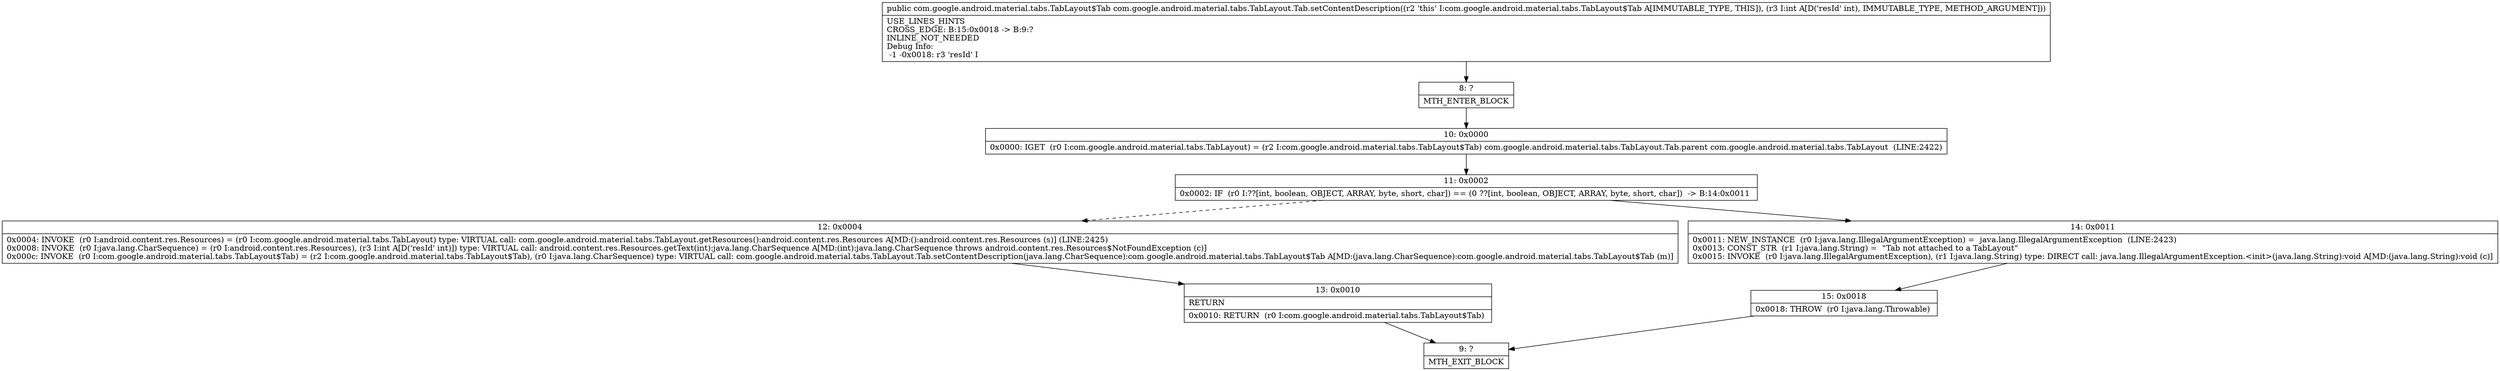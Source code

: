 digraph "CFG forcom.google.android.material.tabs.TabLayout.Tab.setContentDescription(I)Lcom\/google\/android\/material\/tabs\/TabLayout$Tab;" {
Node_8 [shape=record,label="{8\:\ ?|MTH_ENTER_BLOCK\l}"];
Node_10 [shape=record,label="{10\:\ 0x0000|0x0000: IGET  (r0 I:com.google.android.material.tabs.TabLayout) = (r2 I:com.google.android.material.tabs.TabLayout$Tab) com.google.android.material.tabs.TabLayout.Tab.parent com.google.android.material.tabs.TabLayout  (LINE:2422)\l}"];
Node_11 [shape=record,label="{11\:\ 0x0002|0x0002: IF  (r0 I:??[int, boolean, OBJECT, ARRAY, byte, short, char]) == (0 ??[int, boolean, OBJECT, ARRAY, byte, short, char])  \-\> B:14:0x0011 \l}"];
Node_12 [shape=record,label="{12\:\ 0x0004|0x0004: INVOKE  (r0 I:android.content.res.Resources) = (r0 I:com.google.android.material.tabs.TabLayout) type: VIRTUAL call: com.google.android.material.tabs.TabLayout.getResources():android.content.res.Resources A[MD:():android.content.res.Resources (s)] (LINE:2425)\l0x0008: INVOKE  (r0 I:java.lang.CharSequence) = (r0 I:android.content.res.Resources), (r3 I:int A[D('resId' int)]) type: VIRTUAL call: android.content.res.Resources.getText(int):java.lang.CharSequence A[MD:(int):java.lang.CharSequence throws android.content.res.Resources$NotFoundException (c)]\l0x000c: INVOKE  (r0 I:com.google.android.material.tabs.TabLayout$Tab) = (r2 I:com.google.android.material.tabs.TabLayout$Tab), (r0 I:java.lang.CharSequence) type: VIRTUAL call: com.google.android.material.tabs.TabLayout.Tab.setContentDescription(java.lang.CharSequence):com.google.android.material.tabs.TabLayout$Tab A[MD:(java.lang.CharSequence):com.google.android.material.tabs.TabLayout$Tab (m)]\l}"];
Node_13 [shape=record,label="{13\:\ 0x0010|RETURN\l|0x0010: RETURN  (r0 I:com.google.android.material.tabs.TabLayout$Tab) \l}"];
Node_9 [shape=record,label="{9\:\ ?|MTH_EXIT_BLOCK\l}"];
Node_14 [shape=record,label="{14\:\ 0x0011|0x0011: NEW_INSTANCE  (r0 I:java.lang.IllegalArgumentException) =  java.lang.IllegalArgumentException  (LINE:2423)\l0x0013: CONST_STR  (r1 I:java.lang.String) =  \"Tab not attached to a TabLayout\" \l0x0015: INVOKE  (r0 I:java.lang.IllegalArgumentException), (r1 I:java.lang.String) type: DIRECT call: java.lang.IllegalArgumentException.\<init\>(java.lang.String):void A[MD:(java.lang.String):void (c)]\l}"];
Node_15 [shape=record,label="{15\:\ 0x0018|0x0018: THROW  (r0 I:java.lang.Throwable) \l}"];
MethodNode[shape=record,label="{public com.google.android.material.tabs.TabLayout$Tab com.google.android.material.tabs.TabLayout.Tab.setContentDescription((r2 'this' I:com.google.android.material.tabs.TabLayout$Tab A[IMMUTABLE_TYPE, THIS]), (r3 I:int A[D('resId' int), IMMUTABLE_TYPE, METHOD_ARGUMENT]))  | USE_LINES_HINTS\lCROSS_EDGE: B:15:0x0018 \-\> B:9:?\lINLINE_NOT_NEEDED\lDebug Info:\l  \-1 \-0x0018: r3 'resId' I\l}"];
MethodNode -> Node_8;Node_8 -> Node_10;
Node_10 -> Node_11;
Node_11 -> Node_12[style=dashed];
Node_11 -> Node_14;
Node_12 -> Node_13;
Node_13 -> Node_9;
Node_14 -> Node_15;
Node_15 -> Node_9;
}

